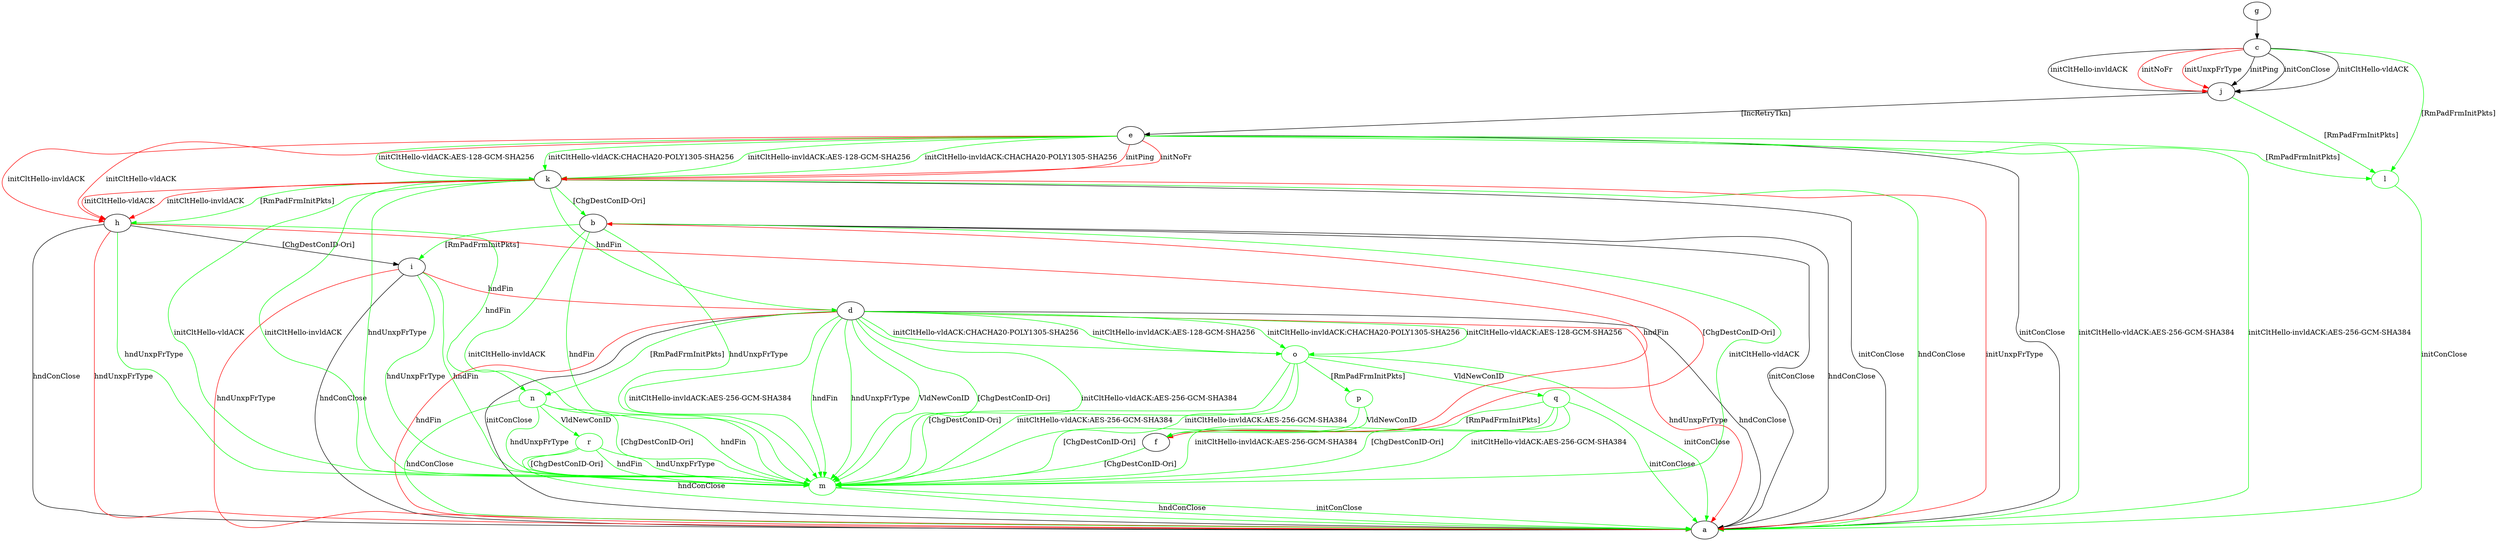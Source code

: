 digraph "" {
	b -> a	[key=0,
		label="initConClose "];
	b -> a	[key=1,
		label="hndConClose "];
	b -> i	[key=0,
		color=green,
		label="[RmPadFrmInitPkts] "];
	m	[color=green];
	b -> m	[key=0,
		color=green,
		label="initCltHello-vldACK "];
	b -> m	[key=1,
		color=green,
		label="initCltHello-invldACK "];
	b -> m	[key=2,
		color=green,
		label="hndFin "];
	b -> m	[key=3,
		color=green,
		label="hndUnxpFrType "];
	c -> j	[key=0,
		label="initPing "];
	c -> j	[key=1,
		label="initConClose "];
	c -> j	[key=2,
		label="initCltHello-vldACK "];
	c -> j	[key=3,
		label="initCltHello-invldACK "];
	c -> j	[key=4,
		color=red,
		label="initNoFr "];
	c -> j	[key=5,
		color=red,
		label="initUnxpFrType "];
	l	[color=green];
	c -> l	[key=0,
		color=green,
		label="[RmPadFrmInitPkts] "];
	d -> a	[key=0,
		label="initConClose "];
	d -> a	[key=1,
		label="hndConClose "];
	d -> a	[key=2,
		color=red,
		label="hndFin "];
	d -> a	[key=3,
		color=red,
		label="hndUnxpFrType "];
	d -> m	[key=0,
		color=green,
		label="initCltHello-vldACK:AES-256-GCM-SHA384 "];
	d -> m	[key=1,
		color=green,
		label="initCltHello-invldACK:AES-256-GCM-SHA384 "];
	d -> m	[key=2,
		color=green,
		label="hndFin "];
	d -> m	[key=3,
		color=green,
		label="hndUnxpFrType "];
	d -> m	[key=4,
		color=green,
		label="VldNewConID "];
	d -> m	[key=5,
		color=green,
		label="[ChgDestConID-Ori] "];
	n	[color=green];
	d -> n	[key=0,
		color=green,
		label="[RmPadFrmInitPkts] "];
	o	[color=green];
	d -> o	[key=0,
		color=green,
		label="initCltHello-vldACK:AES-128-GCM-SHA256 "];
	d -> o	[key=1,
		color=green,
		label="initCltHello-vldACK:CHACHA20-POLY1305-SHA256 "];
	d -> o	[key=2,
		color=green,
		label="initCltHello-invldACK:AES-128-GCM-SHA256 "];
	d -> o	[key=3,
		color=green,
		label="initCltHello-invldACK:CHACHA20-POLY1305-SHA256 "];
	e -> a	[key=0,
		label="initConClose "];
	e -> a	[key=1,
		color=green,
		label="initCltHello-vldACK:AES-256-GCM-SHA384 "];
	e -> a	[key=2,
		color=green,
		label="initCltHello-invldACK:AES-256-GCM-SHA384 "];
	e -> h	[key=0,
		color=red,
		label="initCltHello-vldACK "];
	e -> h	[key=1,
		color=red,
		label="initCltHello-invldACK "];
	e -> k	[key=0,
		color=green,
		label="initCltHello-vldACK:AES-128-GCM-SHA256 "];
	e -> k	[key=1,
		color=green,
		label="initCltHello-vldACK:CHACHA20-POLY1305-SHA256 "];
	e -> k	[key=2,
		color=green,
		label="initCltHello-invldACK:AES-128-GCM-SHA256 "];
	e -> k	[key=3,
		color=green,
		label="initCltHello-invldACK:CHACHA20-POLY1305-SHA256 "];
	e -> k	[key=4,
		color=red,
		label="initPing "];
	e -> k	[key=5,
		color=red,
		label="initNoFr "];
	e -> l	[key=0,
		color=green,
		label="[RmPadFrmInitPkts] "];
	f -> b	[key=0,
		color=red,
		label="[ChgDestConID-Ori] "];
	f -> m	[key=0,
		color=green,
		label="[ChgDestConID-Ori] "];
	g -> c	[key=0];
	h -> a	[key=0,
		label="hndConClose "];
	h -> a	[key=1,
		color=red,
		label="hndUnxpFrType "];
	h -> f	[key=0,
		color=red,
		label="hndFin "];
	h -> i	[key=0,
		label="[ChgDestConID-Ori] "];
	h -> m	[key=0,
		color=green,
		label="hndUnxpFrType "];
	h -> n	[key=0,
		color=green,
		label="hndFin "];
	i -> a	[key=0,
		label="hndConClose "];
	i -> a	[key=1,
		color=red,
		label="hndUnxpFrType "];
	i -> d	[key=0,
		color=red,
		label="hndFin "];
	i -> m	[key=0,
		color=green,
		label="hndFin "];
	i -> m	[key=1,
		color=green,
		label="hndUnxpFrType "];
	j -> e	[key=0,
		label="[IncRetryTkn] "];
	j -> l	[key=0,
		color=green,
		label="[RmPadFrmInitPkts] "];
	k -> a	[key=0,
		label="initConClose "];
	k -> a	[key=1,
		color=green,
		label="hndConClose "];
	k -> a	[key=2,
		color=red,
		label="initUnxpFrType "];
	k -> b	[key=0,
		color=green,
		label="[ChgDestConID-Ori] "];
	k -> d	[key=0,
		color=green,
		label="hndFin "];
	k -> h	[key=0,
		color=green,
		label="[RmPadFrmInitPkts] "];
	k -> h	[key=1,
		color=red,
		label="initCltHello-vldACK "];
	k -> h	[key=2,
		color=red,
		label="initCltHello-invldACK "];
	k -> m	[key=0,
		color=green,
		label="initCltHello-vldACK "];
	k -> m	[key=1,
		color=green,
		label="initCltHello-invldACK "];
	k -> m	[key=2,
		color=green,
		label="hndUnxpFrType "];
	l -> a	[key=0,
		color=green,
		label="initConClose "];
	m -> a	[key=0,
		color=green,
		label="initConClose "];
	m -> a	[key=1,
		color=green,
		label="hndConClose "];
	n -> a	[key=0,
		color=green,
		label="hndConClose "];
	n -> m	[key=0,
		color=green,
		label="hndFin "];
	n -> m	[key=1,
		color=green,
		label="hndUnxpFrType "];
	n -> m	[key=2,
		color=green,
		label="[ChgDestConID-Ori] "];
	r	[color=green];
	n -> r	[key=0,
		color=green,
		label="VldNewConID "];
	o -> a	[key=0,
		color=green,
		label="initConClose "];
	o -> m	[key=0,
		color=green,
		label="initCltHello-vldACK:AES-256-GCM-SHA384 "];
	o -> m	[key=1,
		color=green,
		label="initCltHello-invldACK:AES-256-GCM-SHA384 "];
	o -> m	[key=2,
		color=green,
		label="[ChgDestConID-Ori] "];
	p	[color=green];
	o -> p	[key=0,
		color=green,
		label="[RmPadFrmInitPkts] "];
	q	[color=green];
	o -> q	[key=0,
		color=green,
		label="VldNewConID "];
	p -> f	[key=0,
		color=green,
		label="VldNewConID "];
	p -> m	[key=0,
		color=green,
		label="[ChgDestConID-Ori] "];
	q -> a	[key=0,
		color=green,
		label="initConClose "];
	q -> f	[key=0,
		color=green,
		label="[RmPadFrmInitPkts] "];
	q -> m	[key=0,
		color=green,
		label="initCltHello-vldACK:AES-256-GCM-SHA384 "];
	q -> m	[key=1,
		color=green,
		label="initCltHello-invldACK:AES-256-GCM-SHA384 "];
	q -> m	[key=2,
		color=green,
		label="[ChgDestConID-Ori] "];
	r -> a	[key=0,
		color=green,
		label="hndConClose "];
	r -> m	[key=0,
		color=green,
		label="hndFin "];
	r -> m	[key=1,
		color=green,
		label="hndUnxpFrType "];
	r -> m	[key=2,
		color=green,
		label="[ChgDestConID-Ori] "];
}
